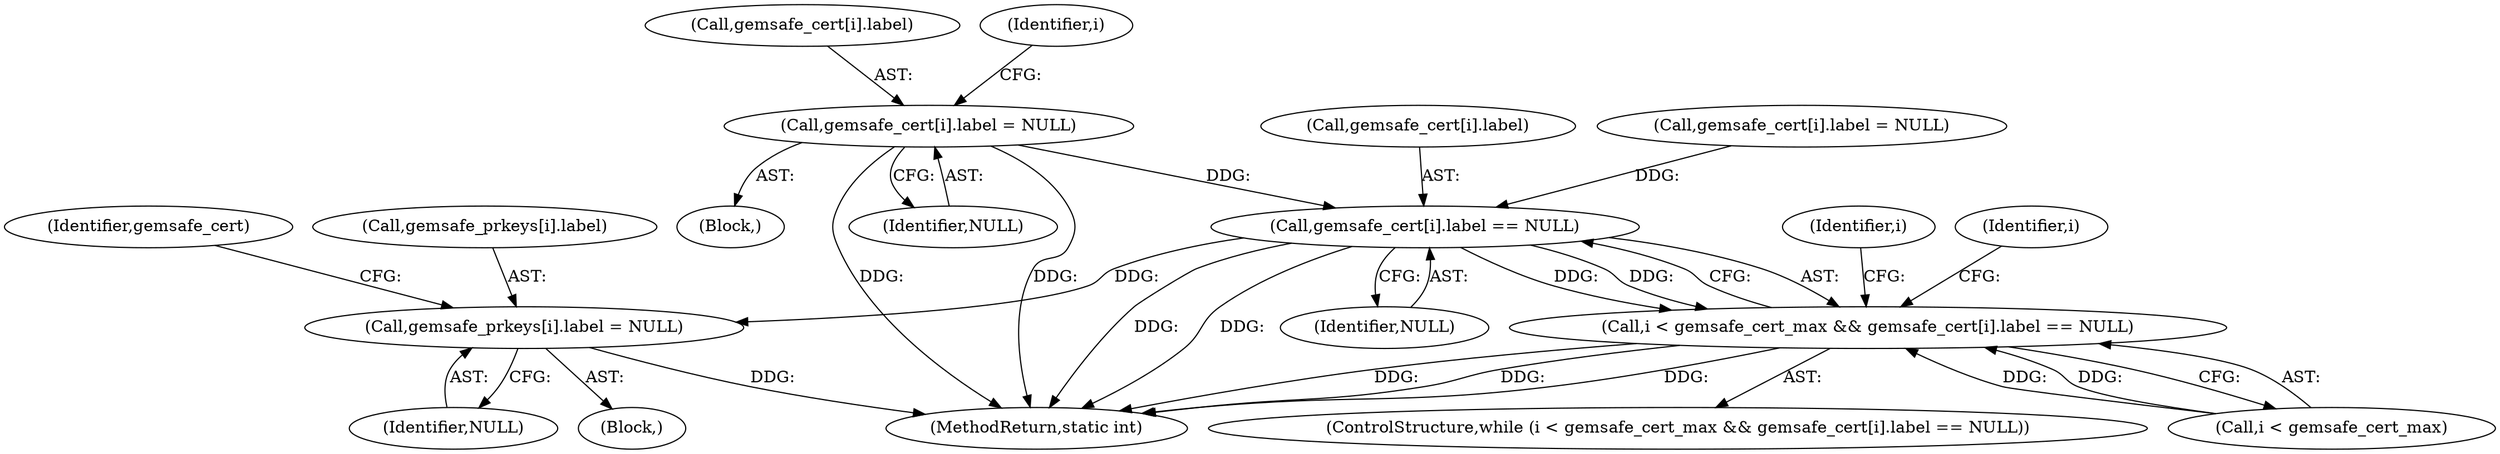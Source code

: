 digraph "0_OpenSC_360e95d45ac4123255a4c796db96337f332160ad#diff-d643a0fa169471dbf2912f4866dc49c5_5@array" {
"1000289" [label="(Call,gemsafe_cert[i].label = NULL)"];
"1000371" [label="(Call,gemsafe_cert[i].label == NULL)"];
"1000367" [label="(Call,i < gemsafe_cert_max && gemsafe_cert[i].label == NULL)"];
"1000475" [label="(Call,gemsafe_prkeys[i].label = NULL)"];
"1000290" [label="(Call,gemsafe_cert[i].label)"];
"1000367" [label="(Call,i < gemsafe_cert_max && gemsafe_cert[i].label == NULL)"];
"1000379" [label="(Identifier,i)"];
"1000466" [label="(Block,)"];
"1000281" [label="(Block,)"];
"1000377" [label="(Identifier,NULL)"];
"1000382" [label="(Identifier,i)"];
"1000491" [label="(MethodReturn,static int)"];
"1000295" [label="(Identifier,NULL)"];
"1000289" [label="(Call,gemsafe_cert[i].label = NULL)"];
"1000280" [label="(Identifier,i)"];
"1000255" [label="(Call,gemsafe_cert[i].label = NULL)"];
"1000475" [label="(Call,gemsafe_prkeys[i].label = NULL)"];
"1000481" [label="(Identifier,NULL)"];
"1000371" [label="(Call,gemsafe_cert[i].label == NULL)"];
"1000366" [label="(ControlStructure,while (i < gemsafe_cert_max && gemsafe_cert[i].label == NULL))"];
"1000485" [label="(Identifier,gemsafe_cert)"];
"1000372" [label="(Call,gemsafe_cert[i].label)"];
"1000476" [label="(Call,gemsafe_prkeys[i].label)"];
"1000368" [label="(Call,i < gemsafe_cert_max)"];
"1000289" -> "1000281"  [label="AST: "];
"1000289" -> "1000295"  [label="CFG: "];
"1000290" -> "1000289"  [label="AST: "];
"1000295" -> "1000289"  [label="AST: "];
"1000280" -> "1000289"  [label="CFG: "];
"1000289" -> "1000491"  [label="DDG: "];
"1000289" -> "1000491"  [label="DDG: "];
"1000289" -> "1000371"  [label="DDG: "];
"1000371" -> "1000367"  [label="AST: "];
"1000371" -> "1000377"  [label="CFG: "];
"1000372" -> "1000371"  [label="AST: "];
"1000377" -> "1000371"  [label="AST: "];
"1000367" -> "1000371"  [label="CFG: "];
"1000371" -> "1000491"  [label="DDG: "];
"1000371" -> "1000491"  [label="DDG: "];
"1000371" -> "1000367"  [label="DDG: "];
"1000371" -> "1000367"  [label="DDG: "];
"1000255" -> "1000371"  [label="DDG: "];
"1000371" -> "1000475"  [label="DDG: "];
"1000367" -> "1000366"  [label="AST: "];
"1000367" -> "1000368"  [label="CFG: "];
"1000368" -> "1000367"  [label="AST: "];
"1000379" -> "1000367"  [label="CFG: "];
"1000382" -> "1000367"  [label="CFG: "];
"1000367" -> "1000491"  [label="DDG: "];
"1000367" -> "1000491"  [label="DDG: "];
"1000367" -> "1000491"  [label="DDG: "];
"1000368" -> "1000367"  [label="DDG: "];
"1000368" -> "1000367"  [label="DDG: "];
"1000475" -> "1000466"  [label="AST: "];
"1000475" -> "1000481"  [label="CFG: "];
"1000476" -> "1000475"  [label="AST: "];
"1000481" -> "1000475"  [label="AST: "];
"1000485" -> "1000475"  [label="CFG: "];
"1000475" -> "1000491"  [label="DDG: "];
}
